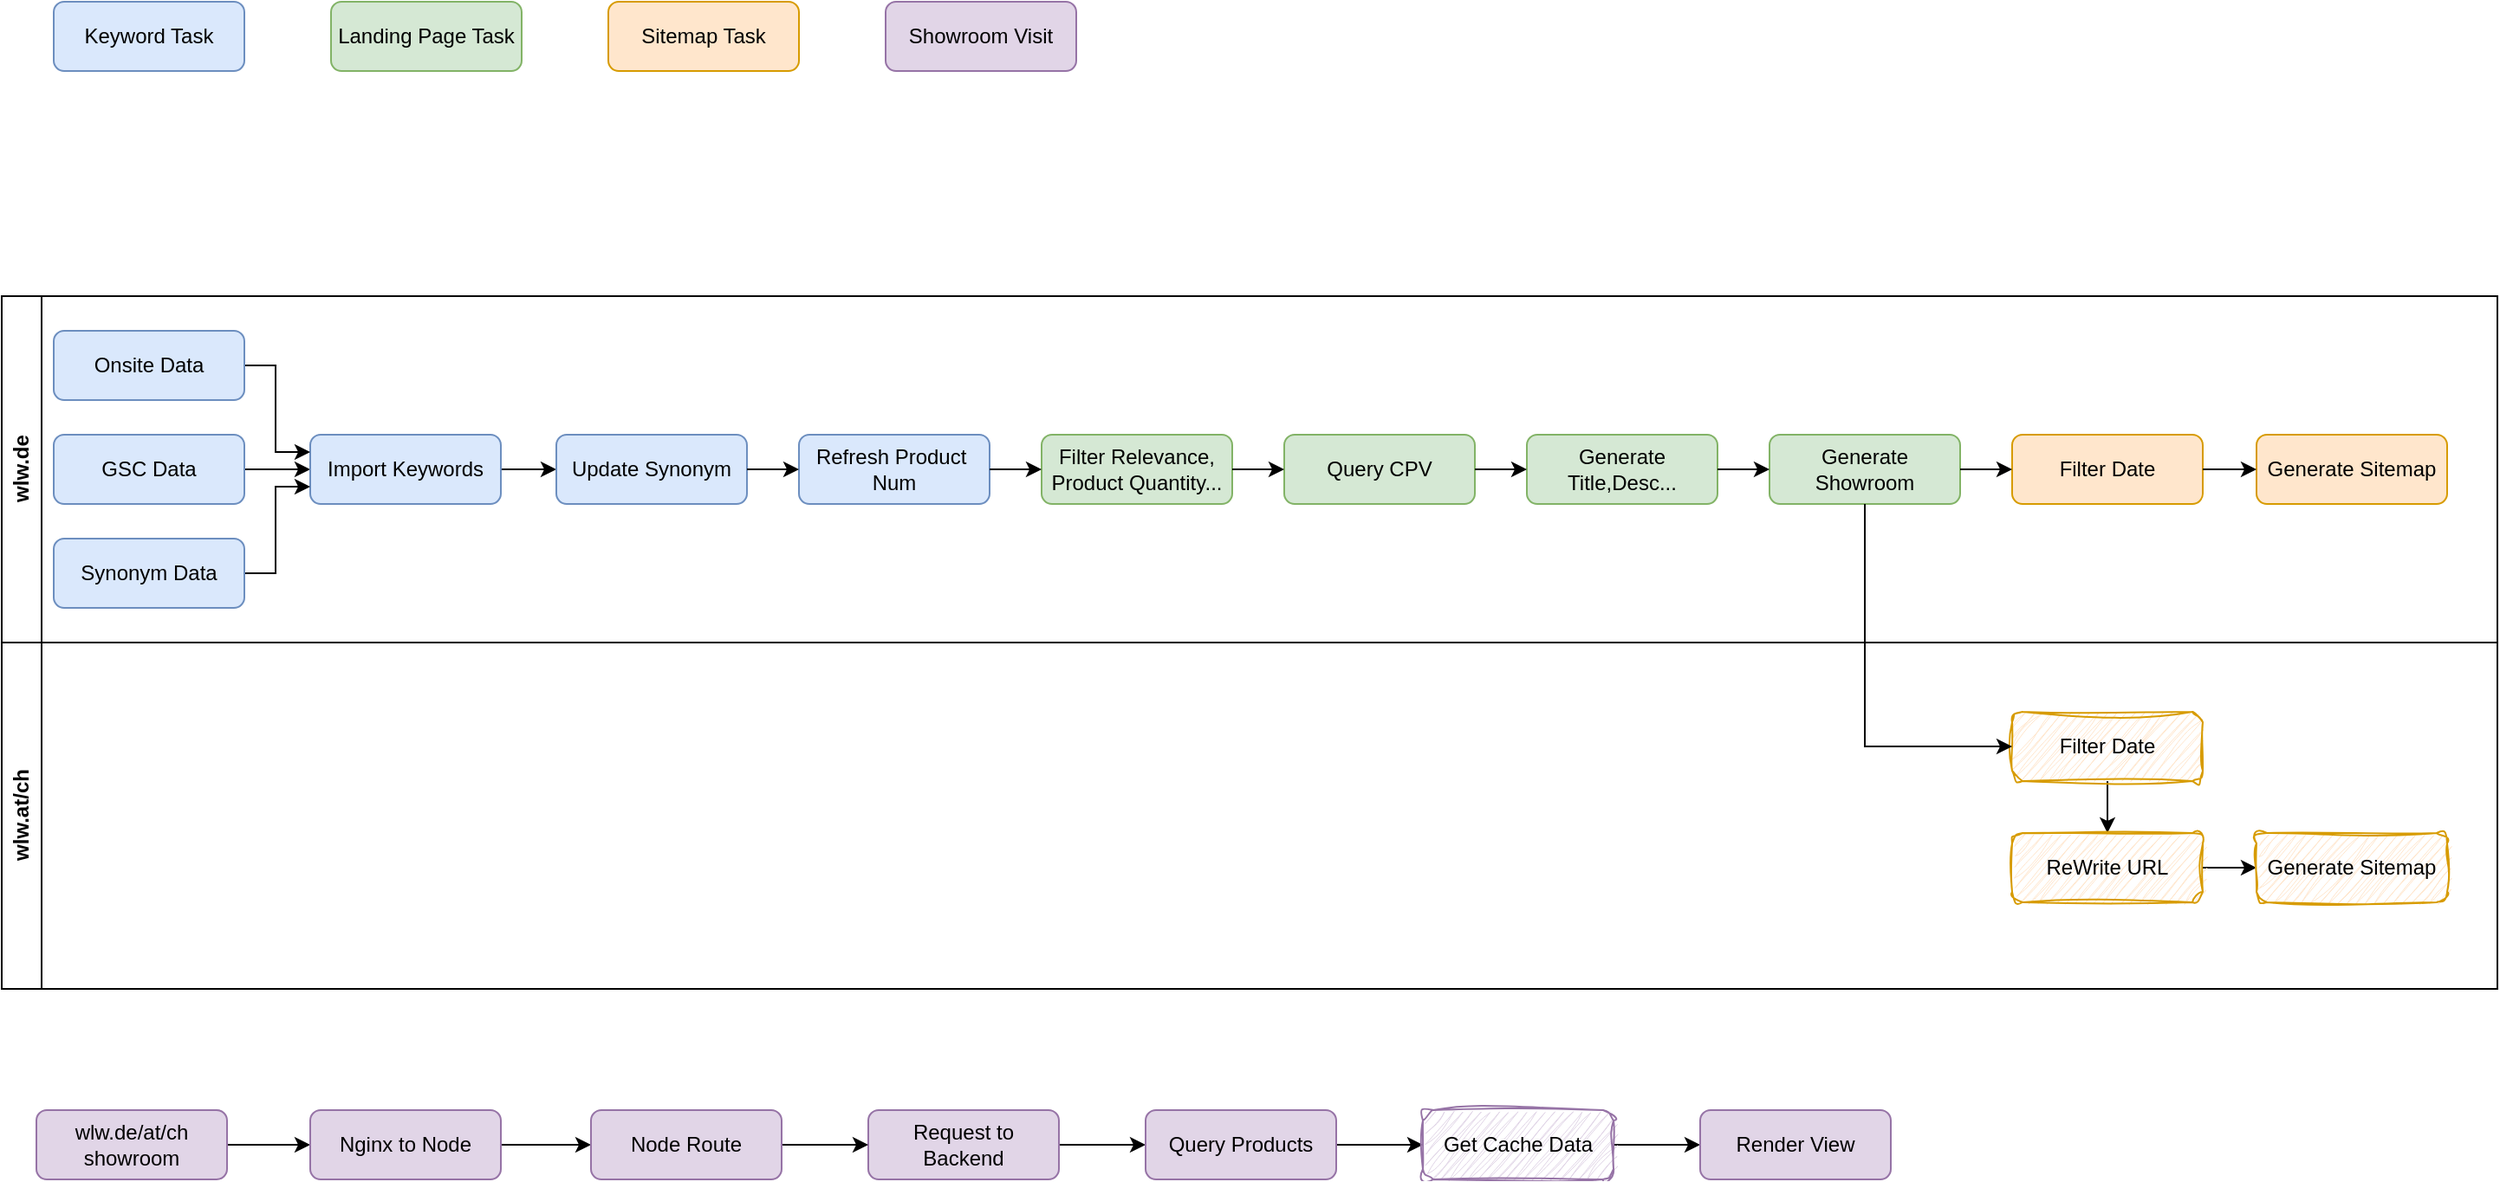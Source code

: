 <mxfile version="24.6.5" type="github">
  <diagram name="第 1 页" id="jG19IUmVy9Ibwl2JppEb">
    <mxGraphModel dx="2261" dy="1831" grid="1" gridSize="10" guides="1" tooltips="1" connect="1" arrows="1" fold="1" page="1" pageScale="1" pageWidth="827" pageHeight="1169" math="0" shadow="0">
      <root>
        <mxCell id="0" />
        <mxCell id="1" parent="0" />
        <mxCell id="WMnc36DvNBl2Il8oLrHu-1" style="edgeStyle=orthogonalEdgeStyle;rounded=0;orthogonalLoop=1;jettySize=auto;html=1;exitX=1;exitY=0.5;exitDx=0;exitDy=0;entryX=0;entryY=0.5;entryDx=0;entryDy=0;" parent="1" source="WMnc36DvNBl2Il8oLrHu-2" target="WMnc36DvNBl2Il8oLrHu-4" edge="1">
          <mxGeometry relative="1" as="geometry" />
        </mxCell>
        <mxCell id="WMnc36DvNBl2Il8oLrHu-2" value="GSC Data" style="rounded=1;whiteSpace=wrap;html=1;fillColor=#dae8fc;strokeColor=#6c8ebf;" parent="1" vertex="1">
          <mxGeometry x="-30" y="130" width="110" height="40" as="geometry" />
        </mxCell>
        <mxCell id="WMnc36DvNBl2Il8oLrHu-3" style="edgeStyle=orthogonalEdgeStyle;rounded=0;orthogonalLoop=1;jettySize=auto;html=1;exitX=1;exitY=0.5;exitDx=0;exitDy=0;entryX=0;entryY=0.5;entryDx=0;entryDy=0;" parent="1" source="WMnc36DvNBl2Il8oLrHu-4" target="WMnc36DvNBl2Il8oLrHu-6" edge="1">
          <mxGeometry relative="1" as="geometry" />
        </mxCell>
        <mxCell id="WMnc36DvNBl2Il8oLrHu-4" value="Import Keywords" style="rounded=1;whiteSpace=wrap;html=1;fillColor=#dae8fc;strokeColor=#6c8ebf;" parent="1" vertex="1">
          <mxGeometry x="118" y="130" width="110" height="40" as="geometry" />
        </mxCell>
        <mxCell id="WMnc36DvNBl2Il8oLrHu-30" value="Keyword Task" style="rounded=1;whiteSpace=wrap;html=1;fillColor=#dae8fc;strokeColor=#6c8ebf;" parent="1" vertex="1">
          <mxGeometry x="-30" y="-120" width="110" height="40" as="geometry" />
        </mxCell>
        <mxCell id="WMnc36DvNBl2Il8oLrHu-31" value="Landing Page Task" style="rounded=1;whiteSpace=wrap;html=1;fillColor=#d5e8d4;strokeColor=#82b366;" parent="1" vertex="1">
          <mxGeometry x="130" y="-120" width="110" height="40" as="geometry" />
        </mxCell>
        <mxCell id="WMnc36DvNBl2Il8oLrHu-32" value="Sitemap Task" style="rounded=1;whiteSpace=wrap;html=1;fillColor=#ffe6cc;strokeColor=#d79b00;" parent="1" vertex="1">
          <mxGeometry x="290" y="-120" width="110" height="40" as="geometry" />
        </mxCell>
        <mxCell id="WMnc36DvNBl2Il8oLrHu-44" style="edgeStyle=orthogonalEdgeStyle;rounded=0;orthogonalLoop=1;jettySize=auto;html=1;exitX=1;exitY=0.5;exitDx=0;exitDy=0;entryX=0;entryY=0.25;entryDx=0;entryDy=0;" parent="1" source="WMnc36DvNBl2Il8oLrHu-42" target="WMnc36DvNBl2Il8oLrHu-4" edge="1">
          <mxGeometry relative="1" as="geometry">
            <Array as="points">
              <mxPoint x="98" y="90" />
              <mxPoint x="98" y="140" />
            </Array>
          </mxGeometry>
        </mxCell>
        <mxCell id="WMnc36DvNBl2Il8oLrHu-42" value="Onsite Data" style="rounded=1;whiteSpace=wrap;html=1;fillColor=#dae8fc;strokeColor=#6c8ebf;" parent="1" vertex="1">
          <mxGeometry x="-30" y="70" width="110" height="40" as="geometry" />
        </mxCell>
        <mxCell id="WMnc36DvNBl2Il8oLrHu-45" style="edgeStyle=orthogonalEdgeStyle;rounded=0;orthogonalLoop=1;jettySize=auto;html=1;exitX=1;exitY=0.5;exitDx=0;exitDy=0;entryX=0;entryY=0.75;entryDx=0;entryDy=0;" parent="1" source="WMnc36DvNBl2Il8oLrHu-43" target="WMnc36DvNBl2Il8oLrHu-4" edge="1">
          <mxGeometry relative="1" as="geometry">
            <Array as="points">
              <mxPoint x="98" y="210" />
              <mxPoint x="98" y="160" />
            </Array>
          </mxGeometry>
        </mxCell>
        <mxCell id="WMnc36DvNBl2Il8oLrHu-43" value="Synonym Data" style="rounded=1;whiteSpace=wrap;html=1;fillColor=#dae8fc;strokeColor=#6c8ebf;" parent="1" vertex="1">
          <mxGeometry x="-30" y="190" width="110" height="40" as="geometry" />
        </mxCell>
        <mxCell id="WMnc36DvNBl2Il8oLrHu-53" value="wlw.de" style="swimlane;horizontal=0;whiteSpace=wrap;html=1;" parent="1" vertex="1">
          <mxGeometry x="-60" y="50" width="1440" height="200" as="geometry" />
        </mxCell>
        <mxCell id="WMnc36DvNBl2Il8oLrHu-54" value="wlw.at/ch" style="swimlane;horizontal=0;whiteSpace=wrap;html=1;" parent="WMnc36DvNBl2Il8oLrHu-53" vertex="1">
          <mxGeometry y="200" width="1440" height="200" as="geometry" />
        </mxCell>
        <mxCell id="WMnc36DvNBl2Il8oLrHu-59" style="edgeStyle=orthogonalEdgeStyle;rounded=0;orthogonalLoop=1;jettySize=auto;html=1;exitX=0.5;exitY=1;exitDx=0;exitDy=0;entryX=0.5;entryY=0;entryDx=0;entryDy=0;" parent="WMnc36DvNBl2Il8oLrHu-54" source="WMnc36DvNBl2Il8oLrHu-55" target="WMnc36DvNBl2Il8oLrHu-56" edge="1">
          <mxGeometry relative="1" as="geometry" />
        </mxCell>
        <mxCell id="WMnc36DvNBl2Il8oLrHu-55" value="Filter Date" style="rounded=1;whiteSpace=wrap;html=1;fillColor=#ffe6cc;strokeColor=#d79b00;sketch=1;curveFitting=1;jiggle=2;" parent="WMnc36DvNBl2Il8oLrHu-54" vertex="1">
          <mxGeometry x="1160" y="40" width="110" height="40" as="geometry" />
        </mxCell>
        <mxCell id="WMnc36DvNBl2Il8oLrHu-60" style="edgeStyle=orthogonalEdgeStyle;rounded=0;orthogonalLoop=1;jettySize=auto;html=1;exitX=1;exitY=0.5;exitDx=0;exitDy=0;entryX=0;entryY=0.5;entryDx=0;entryDy=0;" parent="WMnc36DvNBl2Il8oLrHu-54" source="WMnc36DvNBl2Il8oLrHu-56" target="WMnc36DvNBl2Il8oLrHu-57" edge="1">
          <mxGeometry relative="1" as="geometry" />
        </mxCell>
        <mxCell id="WMnc36DvNBl2Il8oLrHu-56" value="ReWrite URL" style="rounded=1;whiteSpace=wrap;html=1;fillColor=#ffe6cc;strokeColor=#d79b00;sketch=1;curveFitting=1;jiggle=2;" parent="WMnc36DvNBl2Il8oLrHu-54" vertex="1">
          <mxGeometry x="1160" y="110" width="110" height="40" as="geometry" />
        </mxCell>
        <mxCell id="WMnc36DvNBl2Il8oLrHu-57" value="Generate Sitemap" style="rounded=1;whiteSpace=wrap;html=1;fillColor=#ffe6cc;strokeColor=#d79b00;sketch=1;curveFitting=1;jiggle=2;" parent="WMnc36DvNBl2Il8oLrHu-54" vertex="1">
          <mxGeometry x="1301" y="110" width="110" height="40" as="geometry" />
        </mxCell>
        <mxCell id="WMnc36DvNBl2Il8oLrHu-6" value="Update Synonym" style="rounded=1;whiteSpace=wrap;html=1;fillColor=#dae8fc;strokeColor=#6c8ebf;" parent="WMnc36DvNBl2Il8oLrHu-53" vertex="1">
          <mxGeometry x="320" y="80" width="110" height="40" as="geometry" />
        </mxCell>
        <mxCell id="WMnc36DvNBl2Il8oLrHu-41" value="Refresh Product&amp;nbsp; Num" style="rounded=1;whiteSpace=wrap;html=1;fillColor=#dae8fc;strokeColor=#6c8ebf;" parent="WMnc36DvNBl2Il8oLrHu-53" vertex="1">
          <mxGeometry x="460" y="80" width="110" height="40" as="geometry" />
        </mxCell>
        <mxCell id="WMnc36DvNBl2Il8oLrHu-5" style="edgeStyle=orthogonalEdgeStyle;rounded=0;orthogonalLoop=1;jettySize=auto;html=1;exitX=1;exitY=0.5;exitDx=0;exitDy=0;entryX=0;entryY=0.5;entryDx=0;entryDy=0;" parent="WMnc36DvNBl2Il8oLrHu-53" source="WMnc36DvNBl2Il8oLrHu-6" target="WMnc36DvNBl2Il8oLrHu-41" edge="1">
          <mxGeometry relative="1" as="geometry" />
        </mxCell>
        <mxCell id="WMnc36DvNBl2Il8oLrHu-8" value="Filter Relevance, Product Quantity..." style="rounded=1;whiteSpace=wrap;html=1;fillColor=#d5e8d4;strokeColor=#82b366;" parent="WMnc36DvNBl2Il8oLrHu-53" vertex="1">
          <mxGeometry x="600" y="80" width="110" height="40" as="geometry" />
        </mxCell>
        <mxCell id="WMnc36DvNBl2Il8oLrHu-50" style="edgeStyle=orthogonalEdgeStyle;rounded=0;orthogonalLoop=1;jettySize=auto;html=1;exitX=1;exitY=0.5;exitDx=0;exitDy=0;entryX=0;entryY=0.5;entryDx=0;entryDy=0;" parent="WMnc36DvNBl2Il8oLrHu-53" source="WMnc36DvNBl2Il8oLrHu-41" target="WMnc36DvNBl2Il8oLrHu-8" edge="1">
          <mxGeometry relative="1" as="geometry" />
        </mxCell>
        <mxCell id="WMnc36DvNBl2Il8oLrHu-14" value="Query CPV" style="rounded=1;whiteSpace=wrap;html=1;fillColor=#d5e8d4;strokeColor=#82b366;" parent="WMnc36DvNBl2Il8oLrHu-53" vertex="1">
          <mxGeometry x="740" y="80" width="110" height="40" as="geometry" />
        </mxCell>
        <mxCell id="WMnc36DvNBl2Il8oLrHu-47" style="edgeStyle=orthogonalEdgeStyle;rounded=0;orthogonalLoop=1;jettySize=auto;html=1;exitX=1;exitY=0.5;exitDx=0;exitDy=0;" parent="WMnc36DvNBl2Il8oLrHu-53" source="WMnc36DvNBl2Il8oLrHu-8" target="WMnc36DvNBl2Il8oLrHu-14" edge="1">
          <mxGeometry relative="1" as="geometry" />
        </mxCell>
        <mxCell id="WMnc36DvNBl2Il8oLrHu-18" value="Generate Title,Desc..." style="rounded=1;whiteSpace=wrap;html=1;fillColor=#d5e8d4;strokeColor=#82b366;" parent="WMnc36DvNBl2Il8oLrHu-53" vertex="1">
          <mxGeometry x="880" y="80" width="110" height="40" as="geometry" />
        </mxCell>
        <mxCell id="WMnc36DvNBl2Il8oLrHu-48" style="edgeStyle=orthogonalEdgeStyle;rounded=0;orthogonalLoop=1;jettySize=auto;html=1;exitX=1;exitY=0.5;exitDx=0;exitDy=0;entryX=0;entryY=0.5;entryDx=0;entryDy=0;" parent="WMnc36DvNBl2Il8oLrHu-53" source="WMnc36DvNBl2Il8oLrHu-14" target="WMnc36DvNBl2Il8oLrHu-18" edge="1">
          <mxGeometry relative="1" as="geometry" />
        </mxCell>
        <mxCell id="WMnc36DvNBl2Il8oLrHu-46" value="Generate Showroom" style="rounded=1;whiteSpace=wrap;html=1;fillColor=#d5e8d4;strokeColor=#82b366;" parent="WMnc36DvNBl2Il8oLrHu-53" vertex="1">
          <mxGeometry x="1020" y="80" width="110" height="40" as="geometry" />
        </mxCell>
        <mxCell id="WMnc36DvNBl2Il8oLrHu-49" style="edgeStyle=orthogonalEdgeStyle;rounded=0;orthogonalLoop=1;jettySize=auto;html=1;exitX=1;exitY=0.5;exitDx=0;exitDy=0;entryX=0;entryY=0.5;entryDx=0;entryDy=0;" parent="WMnc36DvNBl2Il8oLrHu-53" source="WMnc36DvNBl2Il8oLrHu-18" target="WMnc36DvNBl2Il8oLrHu-46" edge="1">
          <mxGeometry relative="1" as="geometry" />
        </mxCell>
        <mxCell id="WMnc36DvNBl2Il8oLrHu-58" style="edgeStyle=orthogonalEdgeStyle;rounded=0;orthogonalLoop=1;jettySize=auto;html=1;exitX=0.5;exitY=1;exitDx=0;exitDy=0;entryX=0;entryY=0.5;entryDx=0;entryDy=0;" parent="WMnc36DvNBl2Il8oLrHu-53" source="WMnc36DvNBl2Il8oLrHu-46" target="WMnc36DvNBl2Il8oLrHu-55" edge="1">
          <mxGeometry relative="1" as="geometry" />
        </mxCell>
        <mxCell id="WMnc36DvNBl2Il8oLrHu-35" value="Filter Date" style="rounded=1;whiteSpace=wrap;html=1;fillColor=#ffe6cc;strokeColor=#d79b00;" parent="WMnc36DvNBl2Il8oLrHu-53" vertex="1">
          <mxGeometry x="1160" y="80" width="110" height="40" as="geometry" />
        </mxCell>
        <mxCell id="WMnc36DvNBl2Il8oLrHu-52" style="edgeStyle=orthogonalEdgeStyle;rounded=0;orthogonalLoop=1;jettySize=auto;html=1;exitX=1;exitY=0.5;exitDx=0;exitDy=0;entryX=0;entryY=0.5;entryDx=0;entryDy=0;" parent="WMnc36DvNBl2Il8oLrHu-53" source="WMnc36DvNBl2Il8oLrHu-46" target="WMnc36DvNBl2Il8oLrHu-35" edge="1">
          <mxGeometry relative="1" as="geometry" />
        </mxCell>
        <mxCell id="WMnc36DvNBl2Il8oLrHu-19" value="Generate Sitemap" style="rounded=1;whiteSpace=wrap;html=1;fillColor=#ffe6cc;strokeColor=#d79b00;" parent="WMnc36DvNBl2Il8oLrHu-53" vertex="1">
          <mxGeometry x="1301" y="80" width="110" height="40" as="geometry" />
        </mxCell>
        <mxCell id="WMnc36DvNBl2Il8oLrHu-34" style="edgeStyle=orthogonalEdgeStyle;rounded=0;orthogonalLoop=1;jettySize=auto;html=1;exitX=1;exitY=0.5;exitDx=0;exitDy=0;entryX=0;entryY=0.5;entryDx=0;entryDy=0;" parent="WMnc36DvNBl2Il8oLrHu-53" source="WMnc36DvNBl2Il8oLrHu-35" target="WMnc36DvNBl2Il8oLrHu-19" edge="1">
          <mxGeometry relative="1" as="geometry" />
        </mxCell>
        <mxCell id="H31D4ZT0_xwHnJt9jW7h-8" style="edgeStyle=orthogonalEdgeStyle;rounded=0;orthogonalLoop=1;jettySize=auto;html=1;exitX=1;exitY=0.5;exitDx=0;exitDy=0;" edge="1" parent="1" source="H31D4ZT0_xwHnJt9jW7h-1" target="H31D4ZT0_xwHnJt9jW7h-2">
          <mxGeometry relative="1" as="geometry" />
        </mxCell>
        <mxCell id="H31D4ZT0_xwHnJt9jW7h-1" value="wlw.de/at/ch showroom" style="rounded=1;whiteSpace=wrap;html=1;fillColor=#e1d5e7;strokeColor=#9673a6;" vertex="1" parent="1">
          <mxGeometry x="-40" y="520" width="110" height="40" as="geometry" />
        </mxCell>
        <mxCell id="H31D4ZT0_xwHnJt9jW7h-14" style="edgeStyle=orthogonalEdgeStyle;rounded=0;orthogonalLoop=1;jettySize=auto;html=1;exitX=1;exitY=0.5;exitDx=0;exitDy=0;entryX=0;entryY=0.5;entryDx=0;entryDy=0;" edge="1" parent="1" source="H31D4ZT0_xwHnJt9jW7h-2" target="H31D4ZT0_xwHnJt9jW7h-13">
          <mxGeometry relative="1" as="geometry" />
        </mxCell>
        <mxCell id="H31D4ZT0_xwHnJt9jW7h-2" value="Nginx to Node" style="rounded=1;whiteSpace=wrap;html=1;fillColor=#e1d5e7;strokeColor=#9673a6;" vertex="1" parent="1">
          <mxGeometry x="118" y="520" width="110" height="40" as="geometry" />
        </mxCell>
        <mxCell id="H31D4ZT0_xwHnJt9jW7h-3" value="Showroom Visit" style="rounded=1;whiteSpace=wrap;html=1;fillColor=#e1d5e7;strokeColor=#9673a6;" vertex="1" parent="1">
          <mxGeometry x="450" y="-120" width="110" height="40" as="geometry" />
        </mxCell>
        <mxCell id="H31D4ZT0_xwHnJt9jW7h-10" style="edgeStyle=orthogonalEdgeStyle;rounded=0;orthogonalLoop=1;jettySize=auto;html=1;exitX=1;exitY=0.5;exitDx=0;exitDy=0;entryX=0;entryY=0.5;entryDx=0;entryDy=0;" edge="1" parent="1" source="H31D4ZT0_xwHnJt9jW7h-4" target="H31D4ZT0_xwHnJt9jW7h-5">
          <mxGeometry relative="1" as="geometry" />
        </mxCell>
        <mxCell id="H31D4ZT0_xwHnJt9jW7h-4" value="Request to Backend" style="rounded=1;whiteSpace=wrap;html=1;fillColor=#e1d5e7;strokeColor=#9673a6;" vertex="1" parent="1">
          <mxGeometry x="440" y="520" width="110" height="40" as="geometry" />
        </mxCell>
        <mxCell id="H31D4ZT0_xwHnJt9jW7h-11" style="edgeStyle=orthogonalEdgeStyle;rounded=0;orthogonalLoop=1;jettySize=auto;html=1;exitX=1;exitY=0.5;exitDx=0;exitDy=0;entryX=0;entryY=0.5;entryDx=0;entryDy=0;" edge="1" parent="1" source="H31D4ZT0_xwHnJt9jW7h-5" target="H31D4ZT0_xwHnJt9jW7h-6">
          <mxGeometry relative="1" as="geometry" />
        </mxCell>
        <mxCell id="H31D4ZT0_xwHnJt9jW7h-5" value="Query Products" style="rounded=1;whiteSpace=wrap;html=1;fillColor=#e1d5e7;strokeColor=#9673a6;" vertex="1" parent="1">
          <mxGeometry x="600" y="520" width="110" height="40" as="geometry" />
        </mxCell>
        <mxCell id="H31D4ZT0_xwHnJt9jW7h-12" style="edgeStyle=orthogonalEdgeStyle;rounded=0;orthogonalLoop=1;jettySize=auto;html=1;exitX=1;exitY=0.5;exitDx=0;exitDy=0;entryX=0;entryY=0.5;entryDx=0;entryDy=0;" edge="1" parent="1" source="H31D4ZT0_xwHnJt9jW7h-6" target="H31D4ZT0_xwHnJt9jW7h-7">
          <mxGeometry relative="1" as="geometry" />
        </mxCell>
        <mxCell id="H31D4ZT0_xwHnJt9jW7h-6" value="Get Cache Data" style="rounded=1;whiteSpace=wrap;html=1;fillColor=#e1d5e7;strokeColor=#9673a6;sketch=1;curveFitting=1;jiggle=2;" vertex="1" parent="1">
          <mxGeometry x="760" y="520" width="110" height="40" as="geometry" />
        </mxCell>
        <mxCell id="H31D4ZT0_xwHnJt9jW7h-7" value="Render View" style="rounded=1;whiteSpace=wrap;html=1;fillColor=#e1d5e7;strokeColor=#9673a6;" vertex="1" parent="1">
          <mxGeometry x="920" y="520" width="110" height="40" as="geometry" />
        </mxCell>
        <mxCell id="H31D4ZT0_xwHnJt9jW7h-15" style="edgeStyle=orthogonalEdgeStyle;rounded=0;orthogonalLoop=1;jettySize=auto;html=1;exitX=1;exitY=0.5;exitDx=0;exitDy=0;entryX=0;entryY=0.5;entryDx=0;entryDy=0;" edge="1" parent="1" source="H31D4ZT0_xwHnJt9jW7h-13" target="H31D4ZT0_xwHnJt9jW7h-4">
          <mxGeometry relative="1" as="geometry" />
        </mxCell>
        <mxCell id="H31D4ZT0_xwHnJt9jW7h-13" value="Node Route" style="rounded=1;whiteSpace=wrap;html=1;fillColor=#e1d5e7;strokeColor=#9673a6;" vertex="1" parent="1">
          <mxGeometry x="280" y="520" width="110" height="40" as="geometry" />
        </mxCell>
      </root>
    </mxGraphModel>
  </diagram>
</mxfile>
